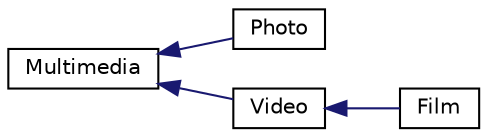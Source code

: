 digraph "Graphe hiérarchique des classes"
{
 // LATEX_PDF_SIZE
  edge [fontname="Helvetica",fontsize="10",labelfontname="Helvetica",labelfontsize="10"];
  node [fontname="Helvetica",fontsize="10",shape=record];
  rankdir="LR";
  Node0 [label="Multimedia",height=0.2,width=0.4,color="black", fillcolor="white", style="filled",URL="$classMultimedia.html",tooltip="Classe de base de l'arbre d'héritage."];
  Node0 -> Node1 [dir="back",color="midnightblue",fontsize="10",style="solid",fontname="Helvetica"];
  Node1 [label="Photo",height=0.2,width=0.4,color="black", fillcolor="white", style="filled",URL="$classPhoto.html",tooltip="Classe pour les objets de type photo."];
  Node0 -> Node2 [dir="back",color="midnightblue",fontsize="10",style="solid",fontname="Helvetica"];
  Node2 [label="Video",height=0.2,width=0.4,color="black", fillcolor="white", style="filled",URL="$classVideo.html",tooltip="Classe pour les objets de type vidéo."];
  Node2 -> Node3 [dir="back",color="midnightblue",fontsize="10",style="solid",fontname="Helvetica"];
  Node3 [label="Film",height=0.2,width=0.4,color="black", fillcolor="white", style="filled",URL="$classFilm.html",tooltip="Classe pour les objets de type film."];
}
